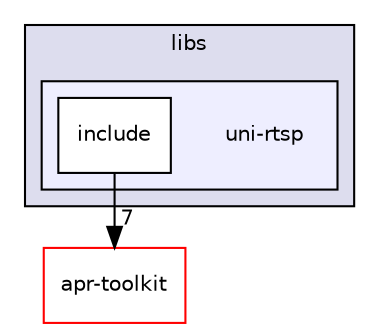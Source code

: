 digraph "uni-rtsp" {
  compound=true
  node [ fontsize="10", fontname="Helvetica"];
  edge [ labelfontsize="10", labelfontname="Helvetica"];
  subgraph clusterdir_6719ab1f1f7655efc2fa43f7eb574fd1 {
    graph [ bgcolor="#ddddee", pencolor="black", label="libs" fontname="Helvetica", fontsize="10", URL="dir_6719ab1f1f7655efc2fa43f7eb574fd1.html"]
  subgraph clusterdir_3321f7367ff9c18e72e64074f26b7c54 {
    graph [ bgcolor="#eeeeff", pencolor="black", label="" URL="dir_3321f7367ff9c18e72e64074f26b7c54.html"];
    dir_3321f7367ff9c18e72e64074f26b7c54 [shape=plaintext label="uni-rtsp"];
    dir_3cded4aa6edd94ca32b2a2b0f15fc5e2 [shape=box label="include" color="black" fillcolor="white" style="filled" URL="dir_3cded4aa6edd94ca32b2a2b0f15fc5e2.html"];
  }
  }
  dir_995e6b30ef7b7f0b2dec48039971ec97 [shape=box label="apr-toolkit" fillcolor="white" style="filled" color="red" URL="dir_995e6b30ef7b7f0b2dec48039971ec97.html"];
  dir_3cded4aa6edd94ca32b2a2b0f15fc5e2->dir_995e6b30ef7b7f0b2dec48039971ec97 [headlabel="7", labeldistance=1.5 headhref="dir_000036_000001.html"];
}
